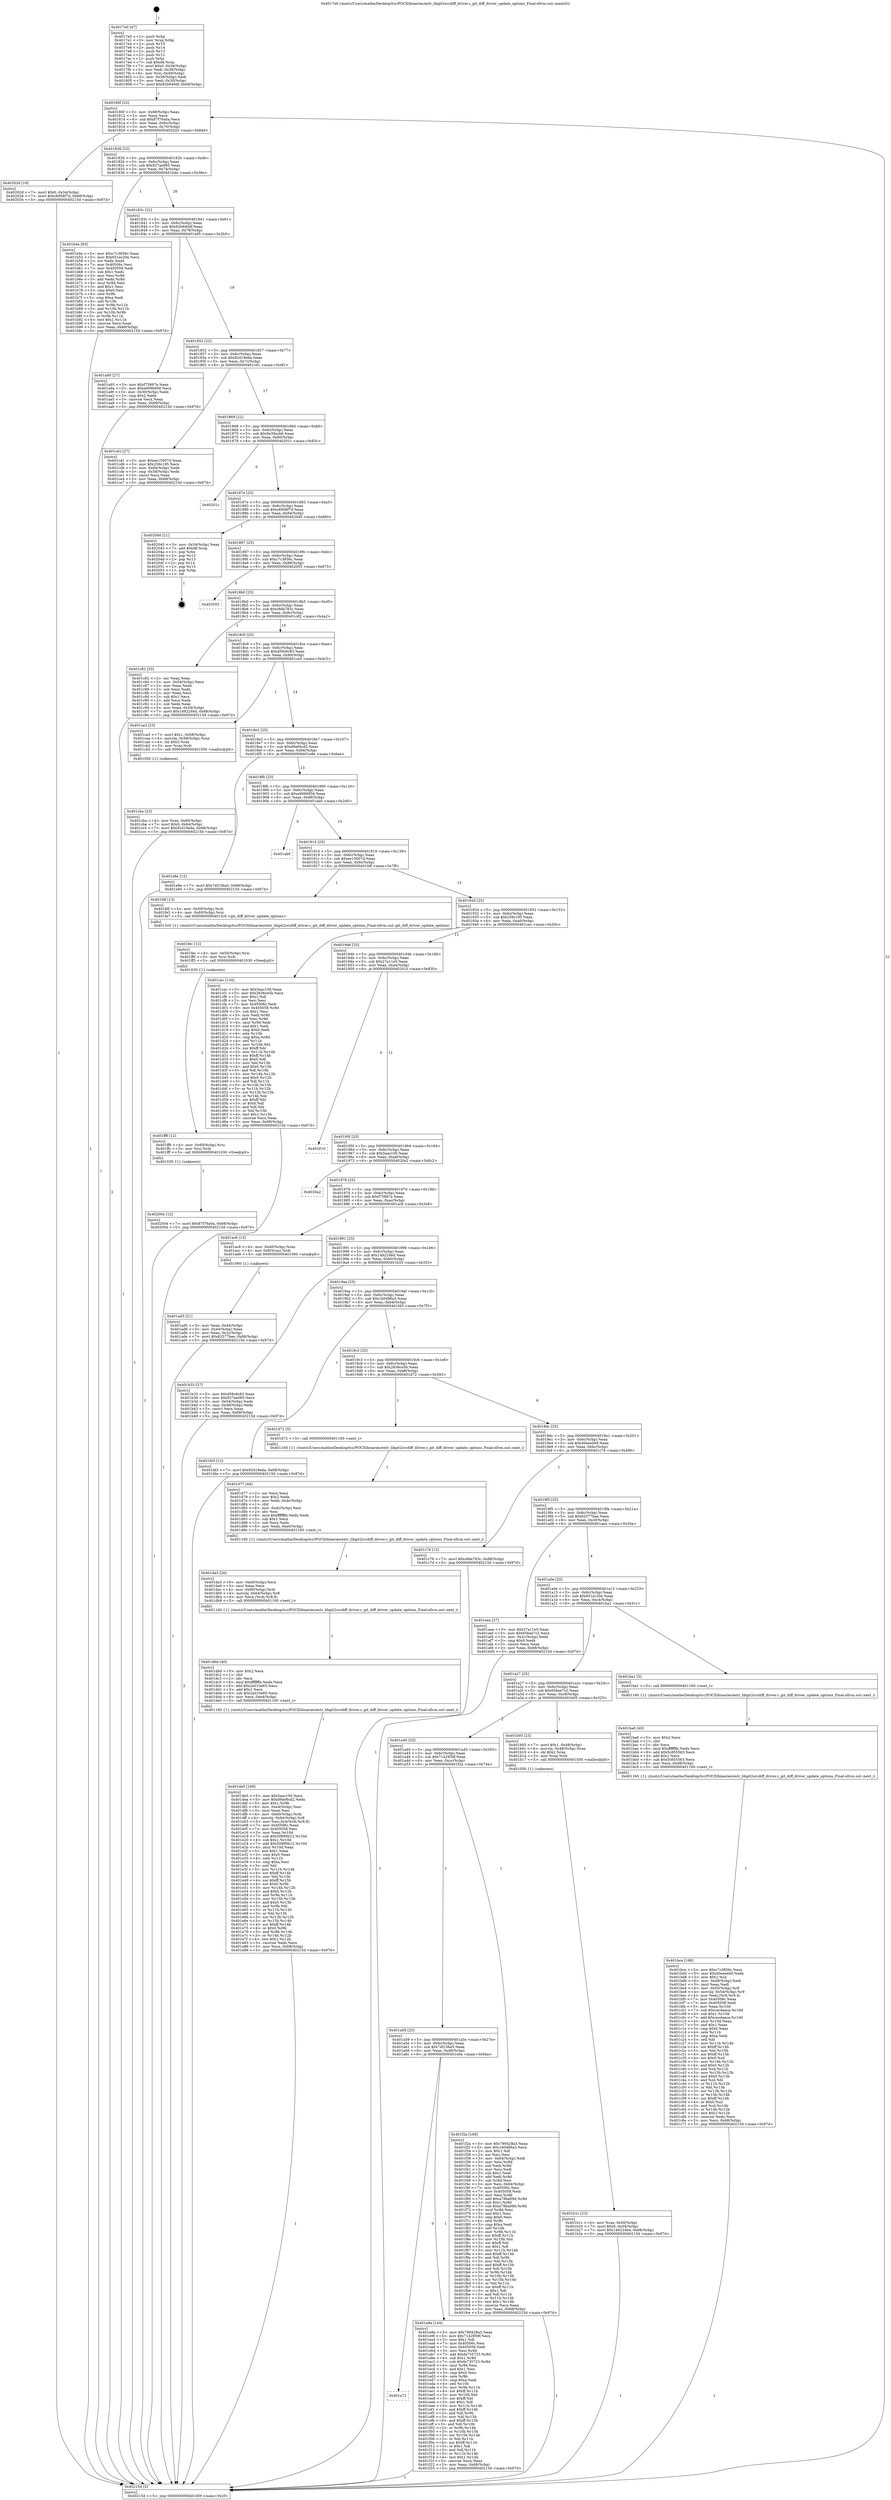 digraph "0x4017e0" {
  label = "0x4017e0 (/mnt/c/Users/mathe/Desktop/tcc/POCII/binaries/extr_libgit2srcdiff_driver.c_git_diff_driver_update_options_Final-ollvm.out::main(0))"
  labelloc = "t"
  node[shape=record]

  Entry [label="",width=0.3,height=0.3,shape=circle,fillcolor=black,style=filled]
  "0x40180f" [label="{
     0x40180f [23]\l
     | [instrs]\l
     &nbsp;&nbsp;0x40180f \<+3\>: mov -0x68(%rbp),%eax\l
     &nbsp;&nbsp;0x401812 \<+2\>: mov %eax,%ecx\l
     &nbsp;&nbsp;0x401814 \<+6\>: sub $0x87f76a0a,%ecx\l
     &nbsp;&nbsp;0x40181a \<+3\>: mov %eax,-0x6c(%rbp)\l
     &nbsp;&nbsp;0x40181d \<+3\>: mov %ecx,-0x70(%rbp)\l
     &nbsp;&nbsp;0x401820 \<+6\>: je 000000000040202d \<main+0x84d\>\l
  }"]
  "0x40202d" [label="{
     0x40202d [19]\l
     | [instrs]\l
     &nbsp;&nbsp;0x40202d \<+7\>: movl $0x0,-0x34(%rbp)\l
     &nbsp;&nbsp;0x402034 \<+7\>: movl $0xc6956f7d,-0x68(%rbp)\l
     &nbsp;&nbsp;0x40203b \<+5\>: jmp 000000000040215d \<main+0x97d\>\l
  }"]
  "0x401826" [label="{
     0x401826 [22]\l
     | [instrs]\l
     &nbsp;&nbsp;0x401826 \<+5\>: jmp 000000000040182b \<main+0x4b\>\l
     &nbsp;&nbsp;0x40182b \<+3\>: mov -0x6c(%rbp),%eax\l
     &nbsp;&nbsp;0x40182e \<+5\>: sub $0x927ae085,%eax\l
     &nbsp;&nbsp;0x401833 \<+3\>: mov %eax,-0x74(%rbp)\l
     &nbsp;&nbsp;0x401836 \<+6\>: je 0000000000401b4e \<main+0x36e\>\l
  }"]
  Exit [label="",width=0.3,height=0.3,shape=circle,fillcolor=black,style=filled,peripheries=2]
  "0x401b4e" [label="{
     0x401b4e [83]\l
     | [instrs]\l
     &nbsp;&nbsp;0x401b4e \<+5\>: mov $0xc7c3856c,%eax\l
     &nbsp;&nbsp;0x401b53 \<+5\>: mov $0x651ec20e,%ecx\l
     &nbsp;&nbsp;0x401b58 \<+2\>: xor %edx,%edx\l
     &nbsp;&nbsp;0x401b5a \<+7\>: mov 0x40506c,%esi\l
     &nbsp;&nbsp;0x401b61 \<+7\>: mov 0x405058,%edi\l
     &nbsp;&nbsp;0x401b68 \<+3\>: sub $0x1,%edx\l
     &nbsp;&nbsp;0x401b6b \<+3\>: mov %esi,%r8d\l
     &nbsp;&nbsp;0x401b6e \<+3\>: add %edx,%r8d\l
     &nbsp;&nbsp;0x401b71 \<+4\>: imul %r8d,%esi\l
     &nbsp;&nbsp;0x401b75 \<+3\>: and $0x1,%esi\l
     &nbsp;&nbsp;0x401b78 \<+3\>: cmp $0x0,%esi\l
     &nbsp;&nbsp;0x401b7b \<+4\>: sete %r9b\l
     &nbsp;&nbsp;0x401b7f \<+3\>: cmp $0xa,%edi\l
     &nbsp;&nbsp;0x401b82 \<+4\>: setl %r10b\l
     &nbsp;&nbsp;0x401b86 \<+3\>: mov %r9b,%r11b\l
     &nbsp;&nbsp;0x401b89 \<+3\>: and %r10b,%r11b\l
     &nbsp;&nbsp;0x401b8c \<+3\>: xor %r10b,%r9b\l
     &nbsp;&nbsp;0x401b8f \<+3\>: or %r9b,%r11b\l
     &nbsp;&nbsp;0x401b92 \<+4\>: test $0x1,%r11b\l
     &nbsp;&nbsp;0x401b96 \<+3\>: cmovne %ecx,%eax\l
     &nbsp;&nbsp;0x401b99 \<+3\>: mov %eax,-0x68(%rbp)\l
     &nbsp;&nbsp;0x401b9c \<+5\>: jmp 000000000040215d \<main+0x97d\>\l
  }"]
  "0x40183c" [label="{
     0x40183c [22]\l
     | [instrs]\l
     &nbsp;&nbsp;0x40183c \<+5\>: jmp 0000000000401841 \<main+0x61\>\l
     &nbsp;&nbsp;0x401841 \<+3\>: mov -0x6c(%rbp),%eax\l
     &nbsp;&nbsp;0x401844 \<+5\>: sub $0x92b940df,%eax\l
     &nbsp;&nbsp;0x401849 \<+3\>: mov %eax,-0x78(%rbp)\l
     &nbsp;&nbsp;0x40184c \<+6\>: je 0000000000401a95 \<main+0x2b5\>\l
  }"]
  "0x402004" [label="{
     0x402004 [12]\l
     | [instrs]\l
     &nbsp;&nbsp;0x402004 \<+7\>: movl $0x87f76a0a,-0x68(%rbp)\l
     &nbsp;&nbsp;0x40200b \<+5\>: jmp 000000000040215d \<main+0x97d\>\l
  }"]
  "0x401a95" [label="{
     0x401a95 [27]\l
     | [instrs]\l
     &nbsp;&nbsp;0x401a95 \<+5\>: mov $0xf75897e,%eax\l
     &nbsp;&nbsp;0x401a9a \<+5\>: mov $0xe9096856,%ecx\l
     &nbsp;&nbsp;0x401a9f \<+3\>: mov -0x30(%rbp),%edx\l
     &nbsp;&nbsp;0x401aa2 \<+3\>: cmp $0x2,%edx\l
     &nbsp;&nbsp;0x401aa5 \<+3\>: cmovne %ecx,%eax\l
     &nbsp;&nbsp;0x401aa8 \<+3\>: mov %eax,-0x68(%rbp)\l
     &nbsp;&nbsp;0x401aab \<+5\>: jmp 000000000040215d \<main+0x97d\>\l
  }"]
  "0x401852" [label="{
     0x401852 [22]\l
     | [instrs]\l
     &nbsp;&nbsp;0x401852 \<+5\>: jmp 0000000000401857 \<main+0x77\>\l
     &nbsp;&nbsp;0x401857 \<+3\>: mov -0x6c(%rbp),%eax\l
     &nbsp;&nbsp;0x40185a \<+5\>: sub $0x92d19eda,%eax\l
     &nbsp;&nbsp;0x40185f \<+3\>: mov %eax,-0x7c(%rbp)\l
     &nbsp;&nbsp;0x401862 \<+6\>: je 0000000000401cd1 \<main+0x4f1\>\l
  }"]
  "0x40215d" [label="{
     0x40215d [5]\l
     | [instrs]\l
     &nbsp;&nbsp;0x40215d \<+5\>: jmp 000000000040180f \<main+0x2f\>\l
  }"]
  "0x4017e0" [label="{
     0x4017e0 [47]\l
     | [instrs]\l
     &nbsp;&nbsp;0x4017e0 \<+1\>: push %rbp\l
     &nbsp;&nbsp;0x4017e1 \<+3\>: mov %rsp,%rbp\l
     &nbsp;&nbsp;0x4017e4 \<+2\>: push %r15\l
     &nbsp;&nbsp;0x4017e6 \<+2\>: push %r14\l
     &nbsp;&nbsp;0x4017e8 \<+2\>: push %r13\l
     &nbsp;&nbsp;0x4017ea \<+2\>: push %r12\l
     &nbsp;&nbsp;0x4017ec \<+1\>: push %rbx\l
     &nbsp;&nbsp;0x4017ed \<+7\>: sub $0xd8,%rsp\l
     &nbsp;&nbsp;0x4017f4 \<+7\>: movl $0x0,-0x34(%rbp)\l
     &nbsp;&nbsp;0x4017fb \<+3\>: mov %edi,-0x38(%rbp)\l
     &nbsp;&nbsp;0x4017fe \<+4\>: mov %rsi,-0x40(%rbp)\l
     &nbsp;&nbsp;0x401802 \<+3\>: mov -0x38(%rbp),%edi\l
     &nbsp;&nbsp;0x401805 \<+3\>: mov %edi,-0x30(%rbp)\l
     &nbsp;&nbsp;0x401808 \<+7\>: movl $0x92b940df,-0x68(%rbp)\l
  }"]
  "0x401ff8" [label="{
     0x401ff8 [12]\l
     | [instrs]\l
     &nbsp;&nbsp;0x401ff8 \<+4\>: mov -0x60(%rbp),%rsi\l
     &nbsp;&nbsp;0x401ffc \<+3\>: mov %rsi,%rdi\l
     &nbsp;&nbsp;0x401fff \<+5\>: call 0000000000401030 \<free@plt\>\l
     | [calls]\l
     &nbsp;&nbsp;0x401030 \{1\} (unknown)\l
  }"]
  "0x401cd1" [label="{
     0x401cd1 [27]\l
     | [instrs]\l
     &nbsp;&nbsp;0x401cd1 \<+5\>: mov $0xee15007d,%eax\l
     &nbsp;&nbsp;0x401cd6 \<+5\>: mov $0x259c195,%ecx\l
     &nbsp;&nbsp;0x401cdb \<+3\>: mov -0x64(%rbp),%edx\l
     &nbsp;&nbsp;0x401cde \<+3\>: cmp -0x58(%rbp),%edx\l
     &nbsp;&nbsp;0x401ce1 \<+3\>: cmovl %ecx,%eax\l
     &nbsp;&nbsp;0x401ce4 \<+3\>: mov %eax,-0x68(%rbp)\l
     &nbsp;&nbsp;0x401ce7 \<+5\>: jmp 000000000040215d \<main+0x97d\>\l
  }"]
  "0x401868" [label="{
     0x401868 [22]\l
     | [instrs]\l
     &nbsp;&nbsp;0x401868 \<+5\>: jmp 000000000040186d \<main+0x8d\>\l
     &nbsp;&nbsp;0x40186d \<+3\>: mov -0x6c(%rbp),%eax\l
     &nbsp;&nbsp;0x401870 \<+5\>: sub $0x9e39acb6,%eax\l
     &nbsp;&nbsp;0x401875 \<+3\>: mov %eax,-0x80(%rbp)\l
     &nbsp;&nbsp;0x401878 \<+6\>: je 000000000040201c \<main+0x83c\>\l
  }"]
  "0x401fec" [label="{
     0x401fec [12]\l
     | [instrs]\l
     &nbsp;&nbsp;0x401fec \<+4\>: mov -0x50(%rbp),%rsi\l
     &nbsp;&nbsp;0x401ff0 \<+3\>: mov %rsi,%rdi\l
     &nbsp;&nbsp;0x401ff3 \<+5\>: call 0000000000401030 \<free@plt\>\l
     | [calls]\l
     &nbsp;&nbsp;0x401030 \{1\} (unknown)\l
  }"]
  "0x40201c" [label="{
     0x40201c\l
  }", style=dashed]
  "0x40187e" [label="{
     0x40187e [25]\l
     | [instrs]\l
     &nbsp;&nbsp;0x40187e \<+5\>: jmp 0000000000401883 \<main+0xa3\>\l
     &nbsp;&nbsp;0x401883 \<+3\>: mov -0x6c(%rbp),%eax\l
     &nbsp;&nbsp;0x401886 \<+5\>: sub $0xc6956f7d,%eax\l
     &nbsp;&nbsp;0x40188b \<+6\>: mov %eax,-0x84(%rbp)\l
     &nbsp;&nbsp;0x401891 \<+6\>: je 0000000000402040 \<main+0x860\>\l
  }"]
  "0x401a72" [label="{
     0x401a72\l
  }", style=dashed]
  "0x402040" [label="{
     0x402040 [21]\l
     | [instrs]\l
     &nbsp;&nbsp;0x402040 \<+3\>: mov -0x34(%rbp),%eax\l
     &nbsp;&nbsp;0x402043 \<+7\>: add $0xd8,%rsp\l
     &nbsp;&nbsp;0x40204a \<+1\>: pop %rbx\l
     &nbsp;&nbsp;0x40204b \<+2\>: pop %r12\l
     &nbsp;&nbsp;0x40204d \<+2\>: pop %r13\l
     &nbsp;&nbsp;0x40204f \<+2\>: pop %r14\l
     &nbsp;&nbsp;0x402051 \<+2\>: pop %r15\l
     &nbsp;&nbsp;0x402053 \<+1\>: pop %rbp\l
     &nbsp;&nbsp;0x402054 \<+1\>: ret\l
  }"]
  "0x401897" [label="{
     0x401897 [25]\l
     | [instrs]\l
     &nbsp;&nbsp;0x401897 \<+5\>: jmp 000000000040189c \<main+0xbc\>\l
     &nbsp;&nbsp;0x40189c \<+3\>: mov -0x6c(%rbp),%eax\l
     &nbsp;&nbsp;0x40189f \<+5\>: sub $0xc7c3856c,%eax\l
     &nbsp;&nbsp;0x4018a4 \<+6\>: mov %eax,-0x88(%rbp)\l
     &nbsp;&nbsp;0x4018aa \<+6\>: je 0000000000402055 \<main+0x875\>\l
  }"]
  "0x401e9a" [label="{
     0x401e9a [144]\l
     | [instrs]\l
     &nbsp;&nbsp;0x401e9a \<+5\>: mov $0x790428a3,%eax\l
     &nbsp;&nbsp;0x401e9f \<+5\>: mov $0x7142959f,%ecx\l
     &nbsp;&nbsp;0x401ea4 \<+2\>: mov $0x1,%dl\l
     &nbsp;&nbsp;0x401ea6 \<+7\>: mov 0x40506c,%esi\l
     &nbsp;&nbsp;0x401ead \<+7\>: mov 0x405058,%edi\l
     &nbsp;&nbsp;0x401eb4 \<+3\>: mov %esi,%r8d\l
     &nbsp;&nbsp;0x401eb7 \<+7\>: add $0xfa735723,%r8d\l
     &nbsp;&nbsp;0x401ebe \<+4\>: sub $0x1,%r8d\l
     &nbsp;&nbsp;0x401ec2 \<+7\>: sub $0xfa735723,%r8d\l
     &nbsp;&nbsp;0x401ec9 \<+4\>: imul %r8d,%esi\l
     &nbsp;&nbsp;0x401ecd \<+3\>: and $0x1,%esi\l
     &nbsp;&nbsp;0x401ed0 \<+3\>: cmp $0x0,%esi\l
     &nbsp;&nbsp;0x401ed3 \<+4\>: sete %r9b\l
     &nbsp;&nbsp;0x401ed7 \<+3\>: cmp $0xa,%edi\l
     &nbsp;&nbsp;0x401eda \<+4\>: setl %r10b\l
     &nbsp;&nbsp;0x401ede \<+3\>: mov %r9b,%r11b\l
     &nbsp;&nbsp;0x401ee1 \<+4\>: xor $0xff,%r11b\l
     &nbsp;&nbsp;0x401ee5 \<+3\>: mov %r10b,%bl\l
     &nbsp;&nbsp;0x401ee8 \<+3\>: xor $0xff,%bl\l
     &nbsp;&nbsp;0x401eeb \<+3\>: xor $0x1,%dl\l
     &nbsp;&nbsp;0x401eee \<+3\>: mov %r11b,%r14b\l
     &nbsp;&nbsp;0x401ef1 \<+4\>: and $0xff,%r14b\l
     &nbsp;&nbsp;0x401ef5 \<+3\>: and %dl,%r9b\l
     &nbsp;&nbsp;0x401ef8 \<+3\>: mov %bl,%r15b\l
     &nbsp;&nbsp;0x401efb \<+4\>: and $0xff,%r15b\l
     &nbsp;&nbsp;0x401eff \<+3\>: and %dl,%r10b\l
     &nbsp;&nbsp;0x401f02 \<+3\>: or %r9b,%r14b\l
     &nbsp;&nbsp;0x401f05 \<+3\>: or %r10b,%r15b\l
     &nbsp;&nbsp;0x401f08 \<+3\>: xor %r15b,%r14b\l
     &nbsp;&nbsp;0x401f0b \<+3\>: or %bl,%r11b\l
     &nbsp;&nbsp;0x401f0e \<+4\>: xor $0xff,%r11b\l
     &nbsp;&nbsp;0x401f12 \<+3\>: or $0x1,%dl\l
     &nbsp;&nbsp;0x401f15 \<+3\>: and %dl,%r11b\l
     &nbsp;&nbsp;0x401f18 \<+3\>: or %r11b,%r14b\l
     &nbsp;&nbsp;0x401f1b \<+4\>: test $0x1,%r14b\l
     &nbsp;&nbsp;0x401f1f \<+3\>: cmovne %ecx,%eax\l
     &nbsp;&nbsp;0x401f22 \<+3\>: mov %eax,-0x68(%rbp)\l
     &nbsp;&nbsp;0x401f25 \<+5\>: jmp 000000000040215d \<main+0x97d\>\l
  }"]
  "0x402055" [label="{
     0x402055\l
  }", style=dashed]
  "0x4018b0" [label="{
     0x4018b0 [25]\l
     | [instrs]\l
     &nbsp;&nbsp;0x4018b0 \<+5\>: jmp 00000000004018b5 \<main+0xd5\>\l
     &nbsp;&nbsp;0x4018b5 \<+3\>: mov -0x6c(%rbp),%eax\l
     &nbsp;&nbsp;0x4018b8 \<+5\>: sub $0xc8da783c,%eax\l
     &nbsp;&nbsp;0x4018bd \<+6\>: mov %eax,-0x8c(%rbp)\l
     &nbsp;&nbsp;0x4018c3 \<+6\>: je 0000000000401c82 \<main+0x4a2\>\l
  }"]
  "0x401a59" [label="{
     0x401a59 [25]\l
     | [instrs]\l
     &nbsp;&nbsp;0x401a59 \<+5\>: jmp 0000000000401a5e \<main+0x27e\>\l
     &nbsp;&nbsp;0x401a5e \<+3\>: mov -0x6c(%rbp),%eax\l
     &nbsp;&nbsp;0x401a61 \<+5\>: sub $0x74f156a5,%eax\l
     &nbsp;&nbsp;0x401a66 \<+6\>: mov %eax,-0xd0(%rbp)\l
     &nbsp;&nbsp;0x401a6c \<+6\>: je 0000000000401e9a \<main+0x6ba\>\l
  }"]
  "0x401c82" [label="{
     0x401c82 [33]\l
     | [instrs]\l
     &nbsp;&nbsp;0x401c82 \<+2\>: xor %eax,%eax\l
     &nbsp;&nbsp;0x401c84 \<+3\>: mov -0x54(%rbp),%ecx\l
     &nbsp;&nbsp;0x401c87 \<+2\>: mov %eax,%edx\l
     &nbsp;&nbsp;0x401c89 \<+2\>: sub %ecx,%edx\l
     &nbsp;&nbsp;0x401c8b \<+2\>: mov %eax,%ecx\l
     &nbsp;&nbsp;0x401c8d \<+3\>: sub $0x1,%ecx\l
     &nbsp;&nbsp;0x401c90 \<+2\>: add %ecx,%edx\l
     &nbsp;&nbsp;0x401c92 \<+2\>: sub %edx,%eax\l
     &nbsp;&nbsp;0x401c94 \<+3\>: mov %eax,-0x54(%rbp)\l
     &nbsp;&nbsp;0x401c97 \<+7\>: movl $0x1492246d,-0x68(%rbp)\l
     &nbsp;&nbsp;0x401c9e \<+5\>: jmp 000000000040215d \<main+0x97d\>\l
  }"]
  "0x4018c9" [label="{
     0x4018c9 [25]\l
     | [instrs]\l
     &nbsp;&nbsp;0x4018c9 \<+5\>: jmp 00000000004018ce \<main+0xee\>\l
     &nbsp;&nbsp;0x4018ce \<+3\>: mov -0x6c(%rbp),%eax\l
     &nbsp;&nbsp;0x4018d1 \<+5\>: sub $0xd59c6c83,%eax\l
     &nbsp;&nbsp;0x4018d6 \<+6\>: mov %eax,-0x90(%rbp)\l
     &nbsp;&nbsp;0x4018dc \<+6\>: je 0000000000401ca3 \<main+0x4c3\>\l
  }"]
  "0x401f2a" [label="{
     0x401f2a [169]\l
     | [instrs]\l
     &nbsp;&nbsp;0x401f2a \<+5\>: mov $0x790428a3,%eax\l
     &nbsp;&nbsp;0x401f2f \<+5\>: mov $0x1b0486a3,%ecx\l
     &nbsp;&nbsp;0x401f34 \<+2\>: mov $0x1,%dl\l
     &nbsp;&nbsp;0x401f36 \<+2\>: xor %esi,%esi\l
     &nbsp;&nbsp;0x401f38 \<+3\>: mov -0x64(%rbp),%edi\l
     &nbsp;&nbsp;0x401f3b \<+3\>: mov %esi,%r8d\l
     &nbsp;&nbsp;0x401f3e \<+3\>: sub %edi,%r8d\l
     &nbsp;&nbsp;0x401f41 \<+2\>: mov %esi,%edi\l
     &nbsp;&nbsp;0x401f43 \<+3\>: sub $0x1,%edi\l
     &nbsp;&nbsp;0x401f46 \<+3\>: add %edi,%r8d\l
     &nbsp;&nbsp;0x401f49 \<+3\>: sub %r8d,%esi\l
     &nbsp;&nbsp;0x401f4c \<+3\>: mov %esi,-0x64(%rbp)\l
     &nbsp;&nbsp;0x401f4f \<+7\>: mov 0x40506c,%esi\l
     &nbsp;&nbsp;0x401f56 \<+7\>: mov 0x405058,%edi\l
     &nbsp;&nbsp;0x401f5d \<+3\>: mov %esi,%r8d\l
     &nbsp;&nbsp;0x401f60 \<+7\>: add $0xa78ba09d,%r8d\l
     &nbsp;&nbsp;0x401f67 \<+4\>: sub $0x1,%r8d\l
     &nbsp;&nbsp;0x401f6b \<+7\>: sub $0xa78ba09d,%r8d\l
     &nbsp;&nbsp;0x401f72 \<+4\>: imul %r8d,%esi\l
     &nbsp;&nbsp;0x401f76 \<+3\>: and $0x1,%esi\l
     &nbsp;&nbsp;0x401f79 \<+3\>: cmp $0x0,%esi\l
     &nbsp;&nbsp;0x401f7c \<+4\>: sete %r9b\l
     &nbsp;&nbsp;0x401f80 \<+3\>: cmp $0xa,%edi\l
     &nbsp;&nbsp;0x401f83 \<+4\>: setl %r10b\l
     &nbsp;&nbsp;0x401f87 \<+3\>: mov %r9b,%r11b\l
     &nbsp;&nbsp;0x401f8a \<+4\>: xor $0xff,%r11b\l
     &nbsp;&nbsp;0x401f8e \<+3\>: mov %r10b,%bl\l
     &nbsp;&nbsp;0x401f91 \<+3\>: xor $0xff,%bl\l
     &nbsp;&nbsp;0x401f94 \<+3\>: xor $0x1,%dl\l
     &nbsp;&nbsp;0x401f97 \<+3\>: mov %r11b,%r14b\l
     &nbsp;&nbsp;0x401f9a \<+4\>: and $0xff,%r14b\l
     &nbsp;&nbsp;0x401f9e \<+3\>: and %dl,%r9b\l
     &nbsp;&nbsp;0x401fa1 \<+3\>: mov %bl,%r15b\l
     &nbsp;&nbsp;0x401fa4 \<+4\>: and $0xff,%r15b\l
     &nbsp;&nbsp;0x401fa8 \<+3\>: and %dl,%r10b\l
     &nbsp;&nbsp;0x401fab \<+3\>: or %r9b,%r14b\l
     &nbsp;&nbsp;0x401fae \<+3\>: or %r10b,%r15b\l
     &nbsp;&nbsp;0x401fb1 \<+3\>: xor %r15b,%r14b\l
     &nbsp;&nbsp;0x401fb4 \<+3\>: or %bl,%r11b\l
     &nbsp;&nbsp;0x401fb7 \<+4\>: xor $0xff,%r11b\l
     &nbsp;&nbsp;0x401fbb \<+3\>: or $0x1,%dl\l
     &nbsp;&nbsp;0x401fbe \<+3\>: and %dl,%r11b\l
     &nbsp;&nbsp;0x401fc1 \<+3\>: or %r11b,%r14b\l
     &nbsp;&nbsp;0x401fc4 \<+4\>: test $0x1,%r14b\l
     &nbsp;&nbsp;0x401fc8 \<+3\>: cmovne %ecx,%eax\l
     &nbsp;&nbsp;0x401fcb \<+3\>: mov %eax,-0x68(%rbp)\l
     &nbsp;&nbsp;0x401fce \<+5\>: jmp 000000000040215d \<main+0x97d\>\l
  }"]
  "0x401ca3" [label="{
     0x401ca3 [23]\l
     | [instrs]\l
     &nbsp;&nbsp;0x401ca3 \<+7\>: movl $0x1,-0x58(%rbp)\l
     &nbsp;&nbsp;0x401caa \<+4\>: movslq -0x58(%rbp),%rax\l
     &nbsp;&nbsp;0x401cae \<+4\>: shl $0x3,%rax\l
     &nbsp;&nbsp;0x401cb2 \<+3\>: mov %rax,%rdi\l
     &nbsp;&nbsp;0x401cb5 \<+5\>: call 0000000000401050 \<malloc@plt\>\l
     | [calls]\l
     &nbsp;&nbsp;0x401050 \{1\} (unknown)\l
  }"]
  "0x4018e2" [label="{
     0x4018e2 [25]\l
     | [instrs]\l
     &nbsp;&nbsp;0x4018e2 \<+5\>: jmp 00000000004018e7 \<main+0x107\>\l
     &nbsp;&nbsp;0x4018e7 \<+3\>: mov -0x6c(%rbp),%eax\l
     &nbsp;&nbsp;0x4018ea \<+5\>: sub $0xd9a06cd2,%eax\l
     &nbsp;&nbsp;0x4018ef \<+6\>: mov %eax,-0x94(%rbp)\l
     &nbsp;&nbsp;0x4018f5 \<+6\>: je 0000000000401e8e \<main+0x6ae\>\l
  }"]
  "0x401de5" [label="{
     0x401de5 [169]\l
     | [instrs]\l
     &nbsp;&nbsp;0x401de5 \<+5\>: mov $0x5aac100,%ecx\l
     &nbsp;&nbsp;0x401dea \<+5\>: mov $0xd9a06cd2,%edx\l
     &nbsp;&nbsp;0x401def \<+3\>: mov $0x1,%r9b\l
     &nbsp;&nbsp;0x401df2 \<+6\>: mov -0xe4(%rbp),%esi\l
     &nbsp;&nbsp;0x401df8 \<+3\>: imul %eax,%esi\l
     &nbsp;&nbsp;0x401dfb \<+4\>: mov -0x60(%rbp),%rdi\l
     &nbsp;&nbsp;0x401dff \<+4\>: movslq -0x64(%rbp),%r8\l
     &nbsp;&nbsp;0x401e03 \<+5\>: mov %esi,0x4(%rdi,%r8,8)\l
     &nbsp;&nbsp;0x401e08 \<+7\>: mov 0x40506c,%eax\l
     &nbsp;&nbsp;0x401e0f \<+7\>: mov 0x405058,%esi\l
     &nbsp;&nbsp;0x401e16 \<+3\>: mov %eax,%r10d\l
     &nbsp;&nbsp;0x401e19 \<+7\>: sub $0x50890b12,%r10d\l
     &nbsp;&nbsp;0x401e20 \<+4\>: sub $0x1,%r10d\l
     &nbsp;&nbsp;0x401e24 \<+7\>: add $0x50890b12,%r10d\l
     &nbsp;&nbsp;0x401e2b \<+4\>: imul %r10d,%eax\l
     &nbsp;&nbsp;0x401e2f \<+3\>: and $0x1,%eax\l
     &nbsp;&nbsp;0x401e32 \<+3\>: cmp $0x0,%eax\l
     &nbsp;&nbsp;0x401e35 \<+4\>: sete %r11b\l
     &nbsp;&nbsp;0x401e39 \<+3\>: cmp $0xa,%esi\l
     &nbsp;&nbsp;0x401e3c \<+3\>: setl %bl\l
     &nbsp;&nbsp;0x401e3f \<+3\>: mov %r11b,%r14b\l
     &nbsp;&nbsp;0x401e42 \<+4\>: xor $0xff,%r14b\l
     &nbsp;&nbsp;0x401e46 \<+3\>: mov %bl,%r15b\l
     &nbsp;&nbsp;0x401e49 \<+4\>: xor $0xff,%r15b\l
     &nbsp;&nbsp;0x401e4d \<+4\>: xor $0x0,%r9b\l
     &nbsp;&nbsp;0x401e51 \<+3\>: mov %r14b,%r12b\l
     &nbsp;&nbsp;0x401e54 \<+4\>: and $0x0,%r12b\l
     &nbsp;&nbsp;0x401e58 \<+3\>: and %r9b,%r11b\l
     &nbsp;&nbsp;0x401e5b \<+3\>: mov %r15b,%r13b\l
     &nbsp;&nbsp;0x401e5e \<+4\>: and $0x0,%r13b\l
     &nbsp;&nbsp;0x401e62 \<+3\>: and %r9b,%bl\l
     &nbsp;&nbsp;0x401e65 \<+3\>: or %r11b,%r12b\l
     &nbsp;&nbsp;0x401e68 \<+3\>: or %bl,%r13b\l
     &nbsp;&nbsp;0x401e6b \<+3\>: xor %r13b,%r12b\l
     &nbsp;&nbsp;0x401e6e \<+3\>: or %r15b,%r14b\l
     &nbsp;&nbsp;0x401e71 \<+4\>: xor $0xff,%r14b\l
     &nbsp;&nbsp;0x401e75 \<+4\>: or $0x0,%r9b\l
     &nbsp;&nbsp;0x401e79 \<+3\>: and %r9b,%r14b\l
     &nbsp;&nbsp;0x401e7c \<+3\>: or %r14b,%r12b\l
     &nbsp;&nbsp;0x401e7f \<+4\>: test $0x1,%r12b\l
     &nbsp;&nbsp;0x401e83 \<+3\>: cmovne %edx,%ecx\l
     &nbsp;&nbsp;0x401e86 \<+3\>: mov %ecx,-0x68(%rbp)\l
     &nbsp;&nbsp;0x401e89 \<+5\>: jmp 000000000040215d \<main+0x97d\>\l
  }"]
  "0x401e8e" [label="{
     0x401e8e [12]\l
     | [instrs]\l
     &nbsp;&nbsp;0x401e8e \<+7\>: movl $0x74f156a5,-0x68(%rbp)\l
     &nbsp;&nbsp;0x401e95 \<+5\>: jmp 000000000040215d \<main+0x97d\>\l
  }"]
  "0x4018fb" [label="{
     0x4018fb [25]\l
     | [instrs]\l
     &nbsp;&nbsp;0x4018fb \<+5\>: jmp 0000000000401900 \<main+0x120\>\l
     &nbsp;&nbsp;0x401900 \<+3\>: mov -0x6c(%rbp),%eax\l
     &nbsp;&nbsp;0x401903 \<+5\>: sub $0xe9096856,%eax\l
     &nbsp;&nbsp;0x401908 \<+6\>: mov %eax,-0x98(%rbp)\l
     &nbsp;&nbsp;0x40190e \<+6\>: je 0000000000401ab0 \<main+0x2d0\>\l
  }"]
  "0x401dbd" [label="{
     0x401dbd [40]\l
     | [instrs]\l
     &nbsp;&nbsp;0x401dbd \<+5\>: mov $0x2,%ecx\l
     &nbsp;&nbsp;0x401dc2 \<+1\>: cltd\l
     &nbsp;&nbsp;0x401dc3 \<+2\>: idiv %ecx\l
     &nbsp;&nbsp;0x401dc5 \<+6\>: imul $0xfffffffe,%edx,%ecx\l
     &nbsp;&nbsp;0x401dcb \<+6\>: add $0x2a010e65,%ecx\l
     &nbsp;&nbsp;0x401dd1 \<+3\>: add $0x1,%ecx\l
     &nbsp;&nbsp;0x401dd4 \<+6\>: sub $0x2a010e65,%ecx\l
     &nbsp;&nbsp;0x401dda \<+6\>: mov %ecx,-0xe4(%rbp)\l
     &nbsp;&nbsp;0x401de0 \<+5\>: call 0000000000401160 \<next_i\>\l
     | [calls]\l
     &nbsp;&nbsp;0x401160 \{1\} (/mnt/c/Users/mathe/Desktop/tcc/POCII/binaries/extr_libgit2srcdiff_driver.c_git_diff_driver_update_options_Final-ollvm.out::next_i)\l
  }"]
  "0x401ab0" [label="{
     0x401ab0\l
  }", style=dashed]
  "0x401914" [label="{
     0x401914 [25]\l
     | [instrs]\l
     &nbsp;&nbsp;0x401914 \<+5\>: jmp 0000000000401919 \<main+0x139\>\l
     &nbsp;&nbsp;0x401919 \<+3\>: mov -0x6c(%rbp),%eax\l
     &nbsp;&nbsp;0x40191c \<+5\>: sub $0xee15007d,%eax\l
     &nbsp;&nbsp;0x401921 \<+6\>: mov %eax,-0x9c(%rbp)\l
     &nbsp;&nbsp;0x401927 \<+6\>: je 0000000000401fdf \<main+0x7ff\>\l
  }"]
  "0x401da3" [label="{
     0x401da3 [26]\l
     | [instrs]\l
     &nbsp;&nbsp;0x401da3 \<+6\>: mov -0xe0(%rbp),%ecx\l
     &nbsp;&nbsp;0x401da9 \<+3\>: imul %eax,%ecx\l
     &nbsp;&nbsp;0x401dac \<+4\>: mov -0x60(%rbp),%rdi\l
     &nbsp;&nbsp;0x401db0 \<+4\>: movslq -0x64(%rbp),%r8\l
     &nbsp;&nbsp;0x401db4 \<+4\>: mov %ecx,(%rdi,%r8,8)\l
     &nbsp;&nbsp;0x401db8 \<+5\>: call 0000000000401160 \<next_i\>\l
     | [calls]\l
     &nbsp;&nbsp;0x401160 \{1\} (/mnt/c/Users/mathe/Desktop/tcc/POCII/binaries/extr_libgit2srcdiff_driver.c_git_diff_driver_update_options_Final-ollvm.out::next_i)\l
  }"]
  "0x401fdf" [label="{
     0x401fdf [13]\l
     | [instrs]\l
     &nbsp;&nbsp;0x401fdf \<+4\>: mov -0x50(%rbp),%rdi\l
     &nbsp;&nbsp;0x401fe3 \<+4\>: mov -0x60(%rbp),%rsi\l
     &nbsp;&nbsp;0x401fe7 \<+5\>: call 00000000004013c0 \<git_diff_driver_update_options\>\l
     | [calls]\l
     &nbsp;&nbsp;0x4013c0 \{1\} (/mnt/c/Users/mathe/Desktop/tcc/POCII/binaries/extr_libgit2srcdiff_driver.c_git_diff_driver_update_options_Final-ollvm.out::git_diff_driver_update_options)\l
  }"]
  "0x40192d" [label="{
     0x40192d [25]\l
     | [instrs]\l
     &nbsp;&nbsp;0x40192d \<+5\>: jmp 0000000000401932 \<main+0x152\>\l
     &nbsp;&nbsp;0x401932 \<+3\>: mov -0x6c(%rbp),%eax\l
     &nbsp;&nbsp;0x401935 \<+5\>: sub $0x259c195,%eax\l
     &nbsp;&nbsp;0x40193a \<+6\>: mov %eax,-0xa0(%rbp)\l
     &nbsp;&nbsp;0x401940 \<+6\>: je 0000000000401cec \<main+0x50c\>\l
  }"]
  "0x401d77" [label="{
     0x401d77 [44]\l
     | [instrs]\l
     &nbsp;&nbsp;0x401d77 \<+2\>: xor %ecx,%ecx\l
     &nbsp;&nbsp;0x401d79 \<+5\>: mov $0x2,%edx\l
     &nbsp;&nbsp;0x401d7e \<+6\>: mov %edx,-0xdc(%rbp)\l
     &nbsp;&nbsp;0x401d84 \<+1\>: cltd\l
     &nbsp;&nbsp;0x401d85 \<+6\>: mov -0xdc(%rbp),%esi\l
     &nbsp;&nbsp;0x401d8b \<+2\>: idiv %esi\l
     &nbsp;&nbsp;0x401d8d \<+6\>: imul $0xfffffffe,%edx,%edx\l
     &nbsp;&nbsp;0x401d93 \<+3\>: sub $0x1,%ecx\l
     &nbsp;&nbsp;0x401d96 \<+2\>: sub %ecx,%edx\l
     &nbsp;&nbsp;0x401d98 \<+6\>: mov %edx,-0xe0(%rbp)\l
     &nbsp;&nbsp;0x401d9e \<+5\>: call 0000000000401160 \<next_i\>\l
     | [calls]\l
     &nbsp;&nbsp;0x401160 \{1\} (/mnt/c/Users/mathe/Desktop/tcc/POCII/binaries/extr_libgit2srcdiff_driver.c_git_diff_driver_update_options_Final-ollvm.out::next_i)\l
  }"]
  "0x401cec" [label="{
     0x401cec [134]\l
     | [instrs]\l
     &nbsp;&nbsp;0x401cec \<+5\>: mov $0x5aac100,%eax\l
     &nbsp;&nbsp;0x401cf1 \<+5\>: mov $0x2636ce5b,%ecx\l
     &nbsp;&nbsp;0x401cf6 \<+2\>: mov $0x1,%dl\l
     &nbsp;&nbsp;0x401cf8 \<+2\>: xor %esi,%esi\l
     &nbsp;&nbsp;0x401cfa \<+7\>: mov 0x40506c,%edi\l
     &nbsp;&nbsp;0x401d01 \<+8\>: mov 0x405058,%r8d\l
     &nbsp;&nbsp;0x401d09 \<+3\>: sub $0x1,%esi\l
     &nbsp;&nbsp;0x401d0c \<+3\>: mov %edi,%r9d\l
     &nbsp;&nbsp;0x401d0f \<+3\>: add %esi,%r9d\l
     &nbsp;&nbsp;0x401d12 \<+4\>: imul %r9d,%edi\l
     &nbsp;&nbsp;0x401d16 \<+3\>: and $0x1,%edi\l
     &nbsp;&nbsp;0x401d19 \<+3\>: cmp $0x0,%edi\l
     &nbsp;&nbsp;0x401d1c \<+4\>: sete %r10b\l
     &nbsp;&nbsp;0x401d20 \<+4\>: cmp $0xa,%r8d\l
     &nbsp;&nbsp;0x401d24 \<+4\>: setl %r11b\l
     &nbsp;&nbsp;0x401d28 \<+3\>: mov %r10b,%bl\l
     &nbsp;&nbsp;0x401d2b \<+3\>: xor $0xff,%bl\l
     &nbsp;&nbsp;0x401d2e \<+3\>: mov %r11b,%r14b\l
     &nbsp;&nbsp;0x401d31 \<+4\>: xor $0xff,%r14b\l
     &nbsp;&nbsp;0x401d35 \<+3\>: xor $0x0,%dl\l
     &nbsp;&nbsp;0x401d38 \<+3\>: mov %bl,%r15b\l
     &nbsp;&nbsp;0x401d3b \<+4\>: and $0x0,%r15b\l
     &nbsp;&nbsp;0x401d3f \<+3\>: and %dl,%r10b\l
     &nbsp;&nbsp;0x401d42 \<+3\>: mov %r14b,%r12b\l
     &nbsp;&nbsp;0x401d45 \<+4\>: and $0x0,%r12b\l
     &nbsp;&nbsp;0x401d49 \<+3\>: and %dl,%r11b\l
     &nbsp;&nbsp;0x401d4c \<+3\>: or %r10b,%r15b\l
     &nbsp;&nbsp;0x401d4f \<+3\>: or %r11b,%r12b\l
     &nbsp;&nbsp;0x401d52 \<+3\>: xor %r12b,%r15b\l
     &nbsp;&nbsp;0x401d55 \<+3\>: or %r14b,%bl\l
     &nbsp;&nbsp;0x401d58 \<+3\>: xor $0xff,%bl\l
     &nbsp;&nbsp;0x401d5b \<+3\>: or $0x0,%dl\l
     &nbsp;&nbsp;0x401d5e \<+2\>: and %dl,%bl\l
     &nbsp;&nbsp;0x401d60 \<+3\>: or %bl,%r15b\l
     &nbsp;&nbsp;0x401d63 \<+4\>: test $0x1,%r15b\l
     &nbsp;&nbsp;0x401d67 \<+3\>: cmovne %ecx,%eax\l
     &nbsp;&nbsp;0x401d6a \<+3\>: mov %eax,-0x68(%rbp)\l
     &nbsp;&nbsp;0x401d6d \<+5\>: jmp 000000000040215d \<main+0x97d\>\l
  }"]
  "0x401946" [label="{
     0x401946 [25]\l
     | [instrs]\l
     &nbsp;&nbsp;0x401946 \<+5\>: jmp 000000000040194b \<main+0x16b\>\l
     &nbsp;&nbsp;0x40194b \<+3\>: mov -0x6c(%rbp),%eax\l
     &nbsp;&nbsp;0x40194e \<+5\>: sub $0x27a11e5,%eax\l
     &nbsp;&nbsp;0x401953 \<+6\>: mov %eax,-0xa4(%rbp)\l
     &nbsp;&nbsp;0x401959 \<+6\>: je 0000000000402010 \<main+0x830\>\l
  }"]
  "0x401cba" [label="{
     0x401cba [23]\l
     | [instrs]\l
     &nbsp;&nbsp;0x401cba \<+4\>: mov %rax,-0x60(%rbp)\l
     &nbsp;&nbsp;0x401cbe \<+7\>: movl $0x0,-0x64(%rbp)\l
     &nbsp;&nbsp;0x401cc5 \<+7\>: movl $0x92d19eda,-0x68(%rbp)\l
     &nbsp;&nbsp;0x401ccc \<+5\>: jmp 000000000040215d \<main+0x97d\>\l
  }"]
  "0x402010" [label="{
     0x402010\l
  }", style=dashed]
  "0x40195f" [label="{
     0x40195f [25]\l
     | [instrs]\l
     &nbsp;&nbsp;0x40195f \<+5\>: jmp 0000000000401964 \<main+0x184\>\l
     &nbsp;&nbsp;0x401964 \<+3\>: mov -0x6c(%rbp),%eax\l
     &nbsp;&nbsp;0x401967 \<+5\>: sub $0x5aac100,%eax\l
     &nbsp;&nbsp;0x40196c \<+6\>: mov %eax,-0xa8(%rbp)\l
     &nbsp;&nbsp;0x401972 \<+6\>: je 00000000004020a2 \<main+0x8c2\>\l
  }"]
  "0x401bce" [label="{
     0x401bce [168]\l
     | [instrs]\l
     &nbsp;&nbsp;0x401bce \<+5\>: mov $0xc7c3856c,%ecx\l
     &nbsp;&nbsp;0x401bd3 \<+5\>: mov $0x40eeed49,%edx\l
     &nbsp;&nbsp;0x401bd8 \<+3\>: mov $0x1,%sil\l
     &nbsp;&nbsp;0x401bdb \<+6\>: mov -0xd8(%rbp),%edi\l
     &nbsp;&nbsp;0x401be1 \<+3\>: imul %eax,%edi\l
     &nbsp;&nbsp;0x401be4 \<+4\>: mov -0x50(%rbp),%r8\l
     &nbsp;&nbsp;0x401be8 \<+4\>: movslq -0x54(%rbp),%r9\l
     &nbsp;&nbsp;0x401bec \<+4\>: mov %edi,(%r8,%r9,4)\l
     &nbsp;&nbsp;0x401bf0 \<+7\>: mov 0x40506c,%eax\l
     &nbsp;&nbsp;0x401bf7 \<+7\>: mov 0x405058,%edi\l
     &nbsp;&nbsp;0x401bfe \<+3\>: mov %eax,%r10d\l
     &nbsp;&nbsp;0x401c01 \<+7\>: sub $0xcecdaeca,%r10d\l
     &nbsp;&nbsp;0x401c08 \<+4\>: sub $0x1,%r10d\l
     &nbsp;&nbsp;0x401c0c \<+7\>: add $0xcecdaeca,%r10d\l
     &nbsp;&nbsp;0x401c13 \<+4\>: imul %r10d,%eax\l
     &nbsp;&nbsp;0x401c17 \<+3\>: and $0x1,%eax\l
     &nbsp;&nbsp;0x401c1a \<+3\>: cmp $0x0,%eax\l
     &nbsp;&nbsp;0x401c1d \<+4\>: sete %r11b\l
     &nbsp;&nbsp;0x401c21 \<+3\>: cmp $0xa,%edi\l
     &nbsp;&nbsp;0x401c24 \<+3\>: setl %bl\l
     &nbsp;&nbsp;0x401c27 \<+3\>: mov %r11b,%r14b\l
     &nbsp;&nbsp;0x401c2a \<+4\>: xor $0xff,%r14b\l
     &nbsp;&nbsp;0x401c2e \<+3\>: mov %bl,%r15b\l
     &nbsp;&nbsp;0x401c31 \<+4\>: xor $0xff,%r15b\l
     &nbsp;&nbsp;0x401c35 \<+4\>: xor $0x0,%sil\l
     &nbsp;&nbsp;0x401c39 \<+3\>: mov %r14b,%r12b\l
     &nbsp;&nbsp;0x401c3c \<+4\>: and $0x0,%r12b\l
     &nbsp;&nbsp;0x401c40 \<+3\>: and %sil,%r11b\l
     &nbsp;&nbsp;0x401c43 \<+3\>: mov %r15b,%r13b\l
     &nbsp;&nbsp;0x401c46 \<+4\>: and $0x0,%r13b\l
     &nbsp;&nbsp;0x401c4a \<+3\>: and %sil,%bl\l
     &nbsp;&nbsp;0x401c4d \<+3\>: or %r11b,%r12b\l
     &nbsp;&nbsp;0x401c50 \<+3\>: or %bl,%r13b\l
     &nbsp;&nbsp;0x401c53 \<+3\>: xor %r13b,%r12b\l
     &nbsp;&nbsp;0x401c56 \<+3\>: or %r15b,%r14b\l
     &nbsp;&nbsp;0x401c59 \<+4\>: xor $0xff,%r14b\l
     &nbsp;&nbsp;0x401c5d \<+4\>: or $0x0,%sil\l
     &nbsp;&nbsp;0x401c61 \<+3\>: and %sil,%r14b\l
     &nbsp;&nbsp;0x401c64 \<+3\>: or %r14b,%r12b\l
     &nbsp;&nbsp;0x401c67 \<+4\>: test $0x1,%r12b\l
     &nbsp;&nbsp;0x401c6b \<+3\>: cmovne %edx,%ecx\l
     &nbsp;&nbsp;0x401c6e \<+3\>: mov %ecx,-0x68(%rbp)\l
     &nbsp;&nbsp;0x401c71 \<+5\>: jmp 000000000040215d \<main+0x97d\>\l
  }"]
  "0x4020a2" [label="{
     0x4020a2\l
  }", style=dashed]
  "0x401978" [label="{
     0x401978 [25]\l
     | [instrs]\l
     &nbsp;&nbsp;0x401978 \<+5\>: jmp 000000000040197d \<main+0x19d\>\l
     &nbsp;&nbsp;0x40197d \<+3\>: mov -0x6c(%rbp),%eax\l
     &nbsp;&nbsp;0x401980 \<+5\>: sub $0xf75897e,%eax\l
     &nbsp;&nbsp;0x401985 \<+6\>: mov %eax,-0xac(%rbp)\l
     &nbsp;&nbsp;0x40198b \<+6\>: je 0000000000401ac8 \<main+0x2e8\>\l
  }"]
  "0x401ba6" [label="{
     0x401ba6 [40]\l
     | [instrs]\l
     &nbsp;&nbsp;0x401ba6 \<+5\>: mov $0x2,%ecx\l
     &nbsp;&nbsp;0x401bab \<+1\>: cltd\l
     &nbsp;&nbsp;0x401bac \<+2\>: idiv %ecx\l
     &nbsp;&nbsp;0x401bae \<+6\>: imul $0xfffffffe,%edx,%ecx\l
     &nbsp;&nbsp;0x401bb4 \<+6\>: add $0x5c855563,%ecx\l
     &nbsp;&nbsp;0x401bba \<+3\>: add $0x1,%ecx\l
     &nbsp;&nbsp;0x401bbd \<+6\>: sub $0x5c855563,%ecx\l
     &nbsp;&nbsp;0x401bc3 \<+6\>: mov %ecx,-0xd8(%rbp)\l
     &nbsp;&nbsp;0x401bc9 \<+5\>: call 0000000000401160 \<next_i\>\l
     | [calls]\l
     &nbsp;&nbsp;0x401160 \{1\} (/mnt/c/Users/mathe/Desktop/tcc/POCII/binaries/extr_libgit2srcdiff_driver.c_git_diff_driver_update_options_Final-ollvm.out::next_i)\l
  }"]
  "0x401ac8" [label="{
     0x401ac8 [13]\l
     | [instrs]\l
     &nbsp;&nbsp;0x401ac8 \<+4\>: mov -0x40(%rbp),%rax\l
     &nbsp;&nbsp;0x401acc \<+4\>: mov 0x8(%rax),%rdi\l
     &nbsp;&nbsp;0x401ad0 \<+5\>: call 0000000000401060 \<atoi@plt\>\l
     | [calls]\l
     &nbsp;&nbsp;0x401060 \{1\} (unknown)\l
  }"]
  "0x401991" [label="{
     0x401991 [25]\l
     | [instrs]\l
     &nbsp;&nbsp;0x401991 \<+5\>: jmp 0000000000401996 \<main+0x1b6\>\l
     &nbsp;&nbsp;0x401996 \<+3\>: mov -0x6c(%rbp),%eax\l
     &nbsp;&nbsp;0x401999 \<+5\>: sub $0x1492246d,%eax\l
     &nbsp;&nbsp;0x40199e \<+6\>: mov %eax,-0xb0(%rbp)\l
     &nbsp;&nbsp;0x4019a4 \<+6\>: je 0000000000401b33 \<main+0x353\>\l
  }"]
  "0x401ad5" [label="{
     0x401ad5 [21]\l
     | [instrs]\l
     &nbsp;&nbsp;0x401ad5 \<+3\>: mov %eax,-0x44(%rbp)\l
     &nbsp;&nbsp;0x401ad8 \<+3\>: mov -0x44(%rbp),%eax\l
     &nbsp;&nbsp;0x401adb \<+3\>: mov %eax,-0x2c(%rbp)\l
     &nbsp;&nbsp;0x401ade \<+7\>: movl $0x62577bae,-0x68(%rbp)\l
     &nbsp;&nbsp;0x401ae5 \<+5\>: jmp 000000000040215d \<main+0x97d\>\l
  }"]
  "0x401b1c" [label="{
     0x401b1c [23]\l
     | [instrs]\l
     &nbsp;&nbsp;0x401b1c \<+4\>: mov %rax,-0x50(%rbp)\l
     &nbsp;&nbsp;0x401b20 \<+7\>: movl $0x0,-0x54(%rbp)\l
     &nbsp;&nbsp;0x401b27 \<+7\>: movl $0x1492246d,-0x68(%rbp)\l
     &nbsp;&nbsp;0x401b2e \<+5\>: jmp 000000000040215d \<main+0x97d\>\l
  }"]
  "0x401b33" [label="{
     0x401b33 [27]\l
     | [instrs]\l
     &nbsp;&nbsp;0x401b33 \<+5\>: mov $0xd59c6c83,%eax\l
     &nbsp;&nbsp;0x401b38 \<+5\>: mov $0x927ae085,%ecx\l
     &nbsp;&nbsp;0x401b3d \<+3\>: mov -0x54(%rbp),%edx\l
     &nbsp;&nbsp;0x401b40 \<+3\>: cmp -0x48(%rbp),%edx\l
     &nbsp;&nbsp;0x401b43 \<+3\>: cmovl %ecx,%eax\l
     &nbsp;&nbsp;0x401b46 \<+3\>: mov %eax,-0x68(%rbp)\l
     &nbsp;&nbsp;0x401b49 \<+5\>: jmp 000000000040215d \<main+0x97d\>\l
  }"]
  "0x4019aa" [label="{
     0x4019aa [25]\l
     | [instrs]\l
     &nbsp;&nbsp;0x4019aa \<+5\>: jmp 00000000004019af \<main+0x1cf\>\l
     &nbsp;&nbsp;0x4019af \<+3\>: mov -0x6c(%rbp),%eax\l
     &nbsp;&nbsp;0x4019b2 \<+5\>: sub $0x1b0486a3,%eax\l
     &nbsp;&nbsp;0x4019b7 \<+6\>: mov %eax,-0xb4(%rbp)\l
     &nbsp;&nbsp;0x4019bd \<+6\>: je 0000000000401fd3 \<main+0x7f3\>\l
  }"]
  "0x401a40" [label="{
     0x401a40 [25]\l
     | [instrs]\l
     &nbsp;&nbsp;0x401a40 \<+5\>: jmp 0000000000401a45 \<main+0x265\>\l
     &nbsp;&nbsp;0x401a45 \<+3\>: mov -0x6c(%rbp),%eax\l
     &nbsp;&nbsp;0x401a48 \<+5\>: sub $0x7142959f,%eax\l
     &nbsp;&nbsp;0x401a4d \<+6\>: mov %eax,-0xcc(%rbp)\l
     &nbsp;&nbsp;0x401a53 \<+6\>: je 0000000000401f2a \<main+0x74a\>\l
  }"]
  "0x401fd3" [label="{
     0x401fd3 [12]\l
     | [instrs]\l
     &nbsp;&nbsp;0x401fd3 \<+7\>: movl $0x92d19eda,-0x68(%rbp)\l
     &nbsp;&nbsp;0x401fda \<+5\>: jmp 000000000040215d \<main+0x97d\>\l
  }"]
  "0x4019c3" [label="{
     0x4019c3 [25]\l
     | [instrs]\l
     &nbsp;&nbsp;0x4019c3 \<+5\>: jmp 00000000004019c8 \<main+0x1e8\>\l
     &nbsp;&nbsp;0x4019c8 \<+3\>: mov -0x6c(%rbp),%eax\l
     &nbsp;&nbsp;0x4019cb \<+5\>: sub $0x2636ce5b,%eax\l
     &nbsp;&nbsp;0x4019d0 \<+6\>: mov %eax,-0xb8(%rbp)\l
     &nbsp;&nbsp;0x4019d6 \<+6\>: je 0000000000401d72 \<main+0x592\>\l
  }"]
  "0x401b05" [label="{
     0x401b05 [23]\l
     | [instrs]\l
     &nbsp;&nbsp;0x401b05 \<+7\>: movl $0x1,-0x48(%rbp)\l
     &nbsp;&nbsp;0x401b0c \<+4\>: movslq -0x48(%rbp),%rax\l
     &nbsp;&nbsp;0x401b10 \<+4\>: shl $0x2,%rax\l
     &nbsp;&nbsp;0x401b14 \<+3\>: mov %rax,%rdi\l
     &nbsp;&nbsp;0x401b17 \<+5\>: call 0000000000401050 \<malloc@plt\>\l
     | [calls]\l
     &nbsp;&nbsp;0x401050 \{1\} (unknown)\l
  }"]
  "0x401d72" [label="{
     0x401d72 [5]\l
     | [instrs]\l
     &nbsp;&nbsp;0x401d72 \<+5\>: call 0000000000401160 \<next_i\>\l
     | [calls]\l
     &nbsp;&nbsp;0x401160 \{1\} (/mnt/c/Users/mathe/Desktop/tcc/POCII/binaries/extr_libgit2srcdiff_driver.c_git_diff_driver_update_options_Final-ollvm.out::next_i)\l
  }"]
  "0x4019dc" [label="{
     0x4019dc [25]\l
     | [instrs]\l
     &nbsp;&nbsp;0x4019dc \<+5\>: jmp 00000000004019e1 \<main+0x201\>\l
     &nbsp;&nbsp;0x4019e1 \<+3\>: mov -0x6c(%rbp),%eax\l
     &nbsp;&nbsp;0x4019e4 \<+5\>: sub $0x40eeed49,%eax\l
     &nbsp;&nbsp;0x4019e9 \<+6\>: mov %eax,-0xbc(%rbp)\l
     &nbsp;&nbsp;0x4019ef \<+6\>: je 0000000000401c76 \<main+0x496\>\l
  }"]
  "0x401a27" [label="{
     0x401a27 [25]\l
     | [instrs]\l
     &nbsp;&nbsp;0x401a27 \<+5\>: jmp 0000000000401a2c \<main+0x24c\>\l
     &nbsp;&nbsp;0x401a2c \<+3\>: mov -0x6c(%rbp),%eax\l
     &nbsp;&nbsp;0x401a2f \<+5\>: sub $0x65bee7c2,%eax\l
     &nbsp;&nbsp;0x401a34 \<+6\>: mov %eax,-0xc8(%rbp)\l
     &nbsp;&nbsp;0x401a3a \<+6\>: je 0000000000401b05 \<main+0x325\>\l
  }"]
  "0x401c76" [label="{
     0x401c76 [12]\l
     | [instrs]\l
     &nbsp;&nbsp;0x401c76 \<+7\>: movl $0xc8da783c,-0x68(%rbp)\l
     &nbsp;&nbsp;0x401c7d \<+5\>: jmp 000000000040215d \<main+0x97d\>\l
  }"]
  "0x4019f5" [label="{
     0x4019f5 [25]\l
     | [instrs]\l
     &nbsp;&nbsp;0x4019f5 \<+5\>: jmp 00000000004019fa \<main+0x21a\>\l
     &nbsp;&nbsp;0x4019fa \<+3\>: mov -0x6c(%rbp),%eax\l
     &nbsp;&nbsp;0x4019fd \<+5\>: sub $0x62577bae,%eax\l
     &nbsp;&nbsp;0x401a02 \<+6\>: mov %eax,-0xc0(%rbp)\l
     &nbsp;&nbsp;0x401a08 \<+6\>: je 0000000000401aea \<main+0x30a\>\l
  }"]
  "0x401ba1" [label="{
     0x401ba1 [5]\l
     | [instrs]\l
     &nbsp;&nbsp;0x401ba1 \<+5\>: call 0000000000401160 \<next_i\>\l
     | [calls]\l
     &nbsp;&nbsp;0x401160 \{1\} (/mnt/c/Users/mathe/Desktop/tcc/POCII/binaries/extr_libgit2srcdiff_driver.c_git_diff_driver_update_options_Final-ollvm.out::next_i)\l
  }"]
  "0x401aea" [label="{
     0x401aea [27]\l
     | [instrs]\l
     &nbsp;&nbsp;0x401aea \<+5\>: mov $0x27a11e5,%eax\l
     &nbsp;&nbsp;0x401aef \<+5\>: mov $0x65bee7c2,%ecx\l
     &nbsp;&nbsp;0x401af4 \<+3\>: mov -0x2c(%rbp),%edx\l
     &nbsp;&nbsp;0x401af7 \<+3\>: cmp $0x0,%edx\l
     &nbsp;&nbsp;0x401afa \<+3\>: cmove %ecx,%eax\l
     &nbsp;&nbsp;0x401afd \<+3\>: mov %eax,-0x68(%rbp)\l
     &nbsp;&nbsp;0x401b00 \<+5\>: jmp 000000000040215d \<main+0x97d\>\l
  }"]
  "0x401a0e" [label="{
     0x401a0e [25]\l
     | [instrs]\l
     &nbsp;&nbsp;0x401a0e \<+5\>: jmp 0000000000401a13 \<main+0x233\>\l
     &nbsp;&nbsp;0x401a13 \<+3\>: mov -0x6c(%rbp),%eax\l
     &nbsp;&nbsp;0x401a16 \<+5\>: sub $0x651ec20e,%eax\l
     &nbsp;&nbsp;0x401a1b \<+6\>: mov %eax,-0xc4(%rbp)\l
     &nbsp;&nbsp;0x401a21 \<+6\>: je 0000000000401ba1 \<main+0x3c1\>\l
  }"]
  Entry -> "0x4017e0" [label=" 1"]
  "0x40180f" -> "0x40202d" [label=" 1"]
  "0x40180f" -> "0x401826" [label=" 21"]
  "0x402040" -> Exit [label=" 1"]
  "0x401826" -> "0x401b4e" [label=" 1"]
  "0x401826" -> "0x40183c" [label=" 20"]
  "0x40202d" -> "0x40215d" [label=" 1"]
  "0x40183c" -> "0x401a95" [label=" 1"]
  "0x40183c" -> "0x401852" [label=" 19"]
  "0x401a95" -> "0x40215d" [label=" 1"]
  "0x4017e0" -> "0x40180f" [label=" 1"]
  "0x40215d" -> "0x40180f" [label=" 21"]
  "0x402004" -> "0x40215d" [label=" 1"]
  "0x401852" -> "0x401cd1" [label=" 2"]
  "0x401852" -> "0x401868" [label=" 17"]
  "0x401ff8" -> "0x402004" [label=" 1"]
  "0x401868" -> "0x40201c" [label=" 0"]
  "0x401868" -> "0x40187e" [label=" 17"]
  "0x401fec" -> "0x401ff8" [label=" 1"]
  "0x40187e" -> "0x402040" [label=" 1"]
  "0x40187e" -> "0x401897" [label=" 16"]
  "0x401fdf" -> "0x401fec" [label=" 1"]
  "0x401897" -> "0x402055" [label=" 0"]
  "0x401897" -> "0x4018b0" [label=" 16"]
  "0x401fd3" -> "0x40215d" [label=" 1"]
  "0x4018b0" -> "0x401c82" [label=" 1"]
  "0x4018b0" -> "0x4018c9" [label=" 15"]
  "0x401e9a" -> "0x40215d" [label=" 1"]
  "0x4018c9" -> "0x401ca3" [label=" 1"]
  "0x4018c9" -> "0x4018e2" [label=" 14"]
  "0x401a59" -> "0x401a72" [label=" 0"]
  "0x4018e2" -> "0x401e8e" [label=" 1"]
  "0x4018e2" -> "0x4018fb" [label=" 13"]
  "0x401f2a" -> "0x40215d" [label=" 1"]
  "0x4018fb" -> "0x401ab0" [label=" 0"]
  "0x4018fb" -> "0x401914" [label=" 13"]
  "0x401a40" -> "0x401a59" [label=" 1"]
  "0x401914" -> "0x401fdf" [label=" 1"]
  "0x401914" -> "0x40192d" [label=" 12"]
  "0x401a40" -> "0x401f2a" [label=" 1"]
  "0x40192d" -> "0x401cec" [label=" 1"]
  "0x40192d" -> "0x401946" [label=" 11"]
  "0x401a59" -> "0x401e9a" [label=" 1"]
  "0x401946" -> "0x402010" [label=" 0"]
  "0x401946" -> "0x40195f" [label=" 11"]
  "0x401e8e" -> "0x40215d" [label=" 1"]
  "0x40195f" -> "0x4020a2" [label=" 0"]
  "0x40195f" -> "0x401978" [label=" 11"]
  "0x401de5" -> "0x40215d" [label=" 1"]
  "0x401978" -> "0x401ac8" [label=" 1"]
  "0x401978" -> "0x401991" [label=" 10"]
  "0x401ac8" -> "0x401ad5" [label=" 1"]
  "0x401ad5" -> "0x40215d" [label=" 1"]
  "0x401dbd" -> "0x401de5" [label=" 1"]
  "0x401991" -> "0x401b33" [label=" 2"]
  "0x401991" -> "0x4019aa" [label=" 8"]
  "0x401da3" -> "0x401dbd" [label=" 1"]
  "0x4019aa" -> "0x401fd3" [label=" 1"]
  "0x4019aa" -> "0x4019c3" [label=" 7"]
  "0x401d77" -> "0x401da3" [label=" 1"]
  "0x4019c3" -> "0x401d72" [label=" 1"]
  "0x4019c3" -> "0x4019dc" [label=" 6"]
  "0x401d72" -> "0x401d77" [label=" 1"]
  "0x4019dc" -> "0x401c76" [label=" 1"]
  "0x4019dc" -> "0x4019f5" [label=" 5"]
  "0x401cd1" -> "0x40215d" [label=" 2"]
  "0x4019f5" -> "0x401aea" [label=" 1"]
  "0x4019f5" -> "0x401a0e" [label=" 4"]
  "0x401aea" -> "0x40215d" [label=" 1"]
  "0x401cba" -> "0x40215d" [label=" 1"]
  "0x401a0e" -> "0x401ba1" [label=" 1"]
  "0x401a0e" -> "0x401a27" [label=" 3"]
  "0x401cec" -> "0x40215d" [label=" 1"]
  "0x401a27" -> "0x401b05" [label=" 1"]
  "0x401a27" -> "0x401a40" [label=" 2"]
  "0x401b05" -> "0x401b1c" [label=" 1"]
  "0x401b1c" -> "0x40215d" [label=" 1"]
  "0x401b33" -> "0x40215d" [label=" 2"]
  "0x401b4e" -> "0x40215d" [label=" 1"]
  "0x401ba1" -> "0x401ba6" [label=" 1"]
  "0x401ba6" -> "0x401bce" [label=" 1"]
  "0x401bce" -> "0x40215d" [label=" 1"]
  "0x401c76" -> "0x40215d" [label=" 1"]
  "0x401c82" -> "0x40215d" [label=" 1"]
  "0x401ca3" -> "0x401cba" [label=" 1"]
}
